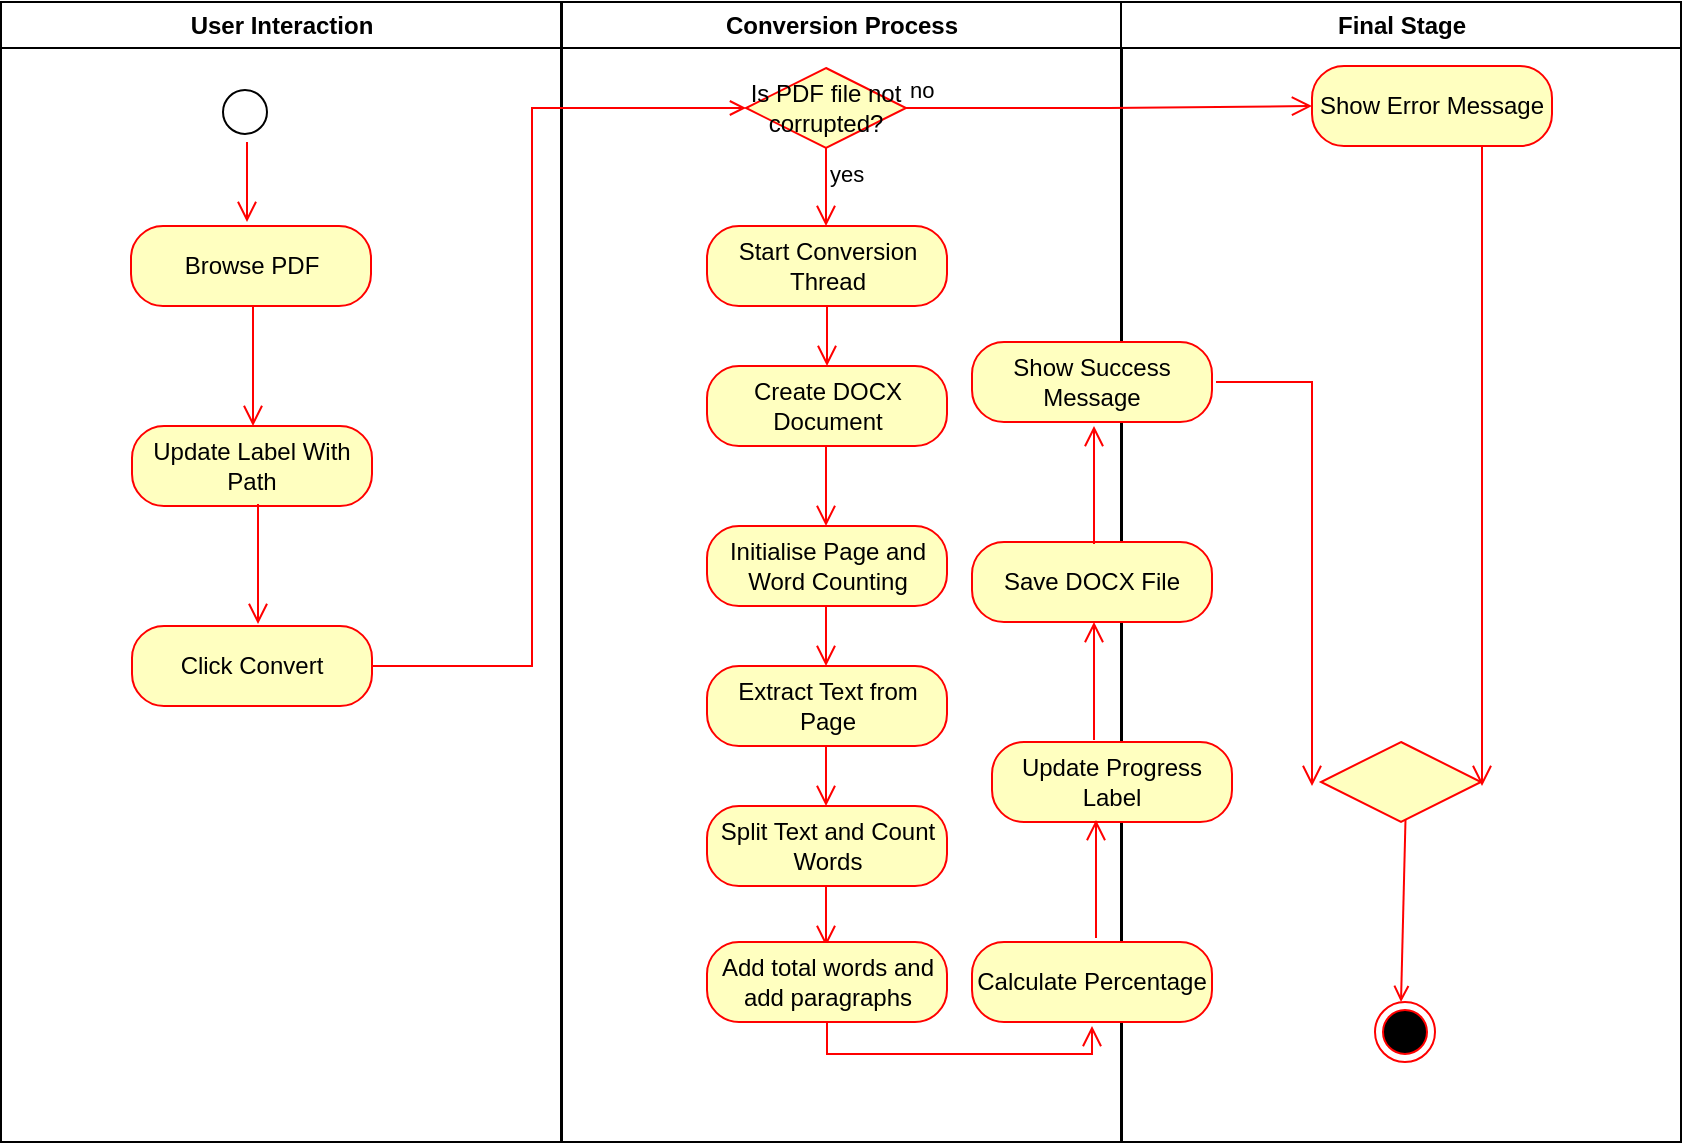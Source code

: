 <mxfile version="28.2.3">
  <diagram name="Page-1" id="e7e014a7-5840-1c2e-5031-d8a46d1fe8dd">
    <mxGraphModel dx="1426" dy="807" grid="1" gridSize="10" guides="1" tooltips="1" connect="1" arrows="1" fold="1" page="1" pageScale="1" pageWidth="1169" pageHeight="826" background="none" math="0" shadow="0">
      <root>
        <mxCell id="0" />
        <mxCell id="1" parent="0" />
        <mxCell id="2" value="User Interaction" style="swimlane;whiteSpace=wrap" parent="1" vertex="1">
          <mxGeometry x="164.5" y="128" width="280" height="570" as="geometry" />
        </mxCell>
        <mxCell id="5" value="" style="ellipse;shape=startState;" parent="2" vertex="1">
          <mxGeometry x="107" y="40" width="30" height="30" as="geometry" />
        </mxCell>
        <mxCell id="6" value="" style="edgeStyle=elbowEdgeStyle;elbow=horizontal;verticalAlign=bottom;endArrow=open;endSize=8;strokeColor=#FF0000;endFill=1;rounded=0" parent="2" edge="1">
          <mxGeometry x="100" y="40" as="geometry">
            <mxPoint x="123.214" y="110" as="targetPoint" />
            <mxPoint x="123" y="70" as="sourcePoint" />
          </mxGeometry>
        </mxCell>
        <mxCell id="4QGQxfE6jQdOyRP4CFob-43" value="Browse PDF" style="rounded=1;whiteSpace=wrap;html=1;arcSize=40;fontColor=#000000;fillColor=#ffffc0;strokeColor=#ff0000;" parent="2" vertex="1">
          <mxGeometry x="65" y="112" width="120" height="40" as="geometry" />
        </mxCell>
        <mxCell id="4QGQxfE6jQdOyRP4CFob-44" value="" style="edgeStyle=orthogonalEdgeStyle;html=1;verticalAlign=bottom;endArrow=open;endSize=8;strokeColor=#ff0000;rounded=0;" parent="2" edge="1">
          <mxGeometry relative="1" as="geometry">
            <mxPoint x="126" y="212" as="targetPoint" />
            <mxPoint x="126.0" y="152" as="sourcePoint" />
          </mxGeometry>
        </mxCell>
        <mxCell id="4QGQxfE6jQdOyRP4CFob-49" value="Update Label With Path" style="rounded=1;whiteSpace=wrap;html=1;arcSize=40;fontColor=#000000;fillColor=#ffffc0;strokeColor=#ff0000;" parent="2" vertex="1">
          <mxGeometry x="65.5" y="212" width="120" height="40" as="geometry" />
        </mxCell>
        <mxCell id="4QGQxfE6jQdOyRP4CFob-56" value="Click Convert" style="rounded=1;whiteSpace=wrap;html=1;arcSize=40;fontColor=#000000;fillColor=#ffffc0;strokeColor=#ff0000;" parent="2" vertex="1">
          <mxGeometry x="65.5" y="312" width="120" height="40" as="geometry" />
        </mxCell>
        <mxCell id="3" value="Conversion Process" style="swimlane;whiteSpace=wrap" parent="1" vertex="1">
          <mxGeometry x="445" y="128" width="280" height="570" as="geometry" />
        </mxCell>
        <mxCell id="4QGQxfE6jQdOyRP4CFob-65" value="Start Conversion Thread" style="rounded=1;whiteSpace=wrap;html=1;arcSize=40;fontColor=#000000;fillColor=#ffffc0;strokeColor=#ff0000;" parent="3" vertex="1">
          <mxGeometry x="72.5" y="112" width="120" height="40" as="geometry" />
        </mxCell>
        <mxCell id="4QGQxfE6jQdOyRP4CFob-66" value="" style="edgeStyle=orthogonalEdgeStyle;html=1;verticalAlign=bottom;endArrow=open;endSize=8;strokeColor=#ff0000;rounded=0;" parent="3" source="4QGQxfE6jQdOyRP4CFob-65" edge="1">
          <mxGeometry relative="1" as="geometry">
            <mxPoint x="132.5" y="182" as="targetPoint" />
          </mxGeometry>
        </mxCell>
        <mxCell id="4QGQxfE6jQdOyRP4CFob-69" value="Create DOCX Document" style="rounded=1;whiteSpace=wrap;html=1;arcSize=40;fontColor=#000000;fillColor=#ffffc0;strokeColor=#ff0000;" parent="3" vertex="1">
          <mxGeometry x="72.5" y="182" width="120" height="40" as="geometry" />
        </mxCell>
        <mxCell id="4QGQxfE6jQdOyRP4CFob-70" value="" style="edgeStyle=orthogonalEdgeStyle;html=1;verticalAlign=bottom;endArrow=open;endSize=8;strokeColor=#ff0000;rounded=0;" parent="3" source="4QGQxfE6jQdOyRP4CFob-69" edge="1">
          <mxGeometry relative="1" as="geometry">
            <mxPoint x="132" y="262" as="targetPoint" />
          </mxGeometry>
        </mxCell>
        <mxCell id="4QGQxfE6jQdOyRP4CFob-71" value="Initialise Page and Word Counting" style="rounded=1;whiteSpace=wrap;html=1;arcSize=40;fontColor=#000000;fillColor=#ffffc0;strokeColor=#ff0000;" parent="3" vertex="1">
          <mxGeometry x="72.5" y="262" width="120" height="40" as="geometry" />
        </mxCell>
        <mxCell id="4QGQxfE6jQdOyRP4CFob-72" value="" style="edgeStyle=orthogonalEdgeStyle;html=1;verticalAlign=bottom;endArrow=open;endSize=8;strokeColor=#ff0000;rounded=0;" parent="3" source="4QGQxfE6jQdOyRP4CFob-71" edge="1">
          <mxGeometry relative="1" as="geometry">
            <mxPoint x="132" y="332" as="targetPoint" />
          </mxGeometry>
        </mxCell>
        <mxCell id="4QGQxfE6jQdOyRP4CFob-74" value="Extract Text from Page" style="rounded=1;whiteSpace=wrap;html=1;arcSize=40;fontColor=#000000;fillColor=#ffffc0;strokeColor=#ff0000;" parent="3" vertex="1">
          <mxGeometry x="72.5" y="332" width="120" height="40" as="geometry" />
        </mxCell>
        <mxCell id="4QGQxfE6jQdOyRP4CFob-75" value="" style="edgeStyle=orthogonalEdgeStyle;html=1;verticalAlign=bottom;endArrow=open;endSize=8;strokeColor=#ff0000;rounded=0;" parent="3" source="4QGQxfE6jQdOyRP4CFob-74" edge="1">
          <mxGeometry relative="1" as="geometry">
            <mxPoint x="132" y="402" as="targetPoint" />
          </mxGeometry>
        </mxCell>
        <mxCell id="4QGQxfE6jQdOyRP4CFob-77" value="Split Text and Count Words" style="rounded=1;whiteSpace=wrap;html=1;arcSize=40;fontColor=#000000;fillColor=#ffffc0;strokeColor=#ff0000;" parent="3" vertex="1">
          <mxGeometry x="72.5" y="402" width="120" height="40" as="geometry" />
        </mxCell>
        <mxCell id="4QGQxfE6jQdOyRP4CFob-78" value="" style="edgeStyle=orthogonalEdgeStyle;html=1;verticalAlign=bottom;endArrow=open;endSize=8;strokeColor=#ff0000;rounded=0;" parent="3" source="4QGQxfE6jQdOyRP4CFob-77" edge="1">
          <mxGeometry relative="1" as="geometry">
            <mxPoint x="132" y="472" as="targetPoint" />
          </mxGeometry>
        </mxCell>
        <mxCell id="4QGQxfE6jQdOyRP4CFob-79" value="Add total words and add paragraphs" style="rounded=1;whiteSpace=wrap;html=1;arcSize=40;fontColor=#000000;fillColor=#ffffc0;strokeColor=#ff0000;" parent="3" vertex="1">
          <mxGeometry x="72.5" y="470" width="120" height="40" as="geometry" />
        </mxCell>
        <mxCell id="4QGQxfE6jQdOyRP4CFob-80" value="" style="edgeStyle=orthogonalEdgeStyle;html=1;verticalAlign=bottom;endArrow=open;endSize=8;strokeColor=#ff0000;rounded=0;" parent="3" edge="1">
          <mxGeometry relative="1" as="geometry">
            <mxPoint x="265" y="512" as="targetPoint" />
            <mxPoint x="132.5" y="510" as="sourcePoint" />
            <Array as="points">
              <mxPoint x="133" y="526" />
            </Array>
          </mxGeometry>
        </mxCell>
        <mxCell id="4" value="Final Stage" style="swimlane;whiteSpace=wrap;" parent="1" vertex="1">
          <mxGeometry x="724.5" y="128" width="280" height="570" as="geometry">
            <mxRectangle x="724.5" y="128" width="90" height="30" as="alternateBounds" />
          </mxGeometry>
        </mxCell>
        <mxCell id="38" value="" style="ellipse;shape=endState;fillColor=#000000;strokeColor=#ff0000" parent="4" vertex="1">
          <mxGeometry x="127" y="500" width="30" height="30" as="geometry" />
        </mxCell>
        <mxCell id="39" value="" style="endArrow=open;strokeColor=#FF0000;endFill=1;rounded=0;exitX=0.529;exitY=0.9;exitDx=0;exitDy=0;exitPerimeter=0;" parent="4" source="4QGQxfE6jQdOyRP4CFob-95" edge="1">
          <mxGeometry relative="1" as="geometry">
            <mxPoint x="140.5" y="412" as="sourcePoint" />
            <mxPoint x="140" y="500" as="targetPoint" />
          </mxGeometry>
        </mxCell>
        <mxCell id="4QGQxfE6jQdOyRP4CFob-67" value="Show Error Message" style="rounded=1;whiteSpace=wrap;html=1;arcSize=40;fontColor=#000000;fillColor=#ffffc0;strokeColor=#ff0000;" parent="4" vertex="1">
          <mxGeometry x="95.5" y="32" width="120" height="40" as="geometry" />
        </mxCell>
        <mxCell id="4QGQxfE6jQdOyRP4CFob-68" value="" style="edgeStyle=orthogonalEdgeStyle;html=1;verticalAlign=bottom;endArrow=open;endSize=8;strokeColor=#ff0000;rounded=0;" parent="4" edge="1">
          <mxGeometry relative="1" as="geometry">
            <mxPoint x="180.5" y="392" as="targetPoint" />
            <mxPoint x="180.5" y="72" as="sourcePoint" />
          </mxGeometry>
        </mxCell>
        <mxCell id="4QGQxfE6jQdOyRP4CFob-81" value="Calculate Percentage" style="rounded=1;whiteSpace=wrap;html=1;arcSize=40;fontColor=#000000;fillColor=#ffffc0;strokeColor=#ff0000;" parent="4" vertex="1">
          <mxGeometry x="-74.5" y="470" width="120" height="40" as="geometry" />
        </mxCell>
        <mxCell id="4QGQxfE6jQdOyRP4CFob-83" value="Update Progress Label" style="rounded=1;whiteSpace=wrap;html=1;arcSize=40;fontColor=#000000;fillColor=#ffffc0;strokeColor=#ff0000;" parent="4" vertex="1">
          <mxGeometry x="-64.5" y="370" width="120" height="40" as="geometry" />
        </mxCell>
        <mxCell id="4QGQxfE6jQdOyRP4CFob-88" value="Save DOCX File" style="rounded=1;whiteSpace=wrap;html=1;arcSize=40;fontColor=#000000;fillColor=#ffffc0;strokeColor=#ff0000;" parent="4" vertex="1">
          <mxGeometry x="-74.5" y="270" width="120" height="40" as="geometry" />
        </mxCell>
        <mxCell id="4QGQxfE6jQdOyRP4CFob-91" value="Show Success Message" style="rounded=1;whiteSpace=wrap;html=1;arcSize=40;fontColor=#000000;fillColor=#ffffc0;strokeColor=#ff0000;" parent="4" vertex="1">
          <mxGeometry x="-74.5" y="170" width="120" height="40" as="geometry" />
        </mxCell>
        <mxCell id="4QGQxfE6jQdOyRP4CFob-95" value="" style="rhombus;fillColor=#ffffc0;strokeColor=#ff0000;" parent="4" vertex="1">
          <mxGeometry x="100" y="370" width="80" height="40" as="geometry" />
        </mxCell>
        <mxCell id="4QGQxfE6jQdOyRP4CFob-55" value="" style="edgeStyle=orthogonalEdgeStyle;html=1;verticalAlign=bottom;endArrow=open;endSize=8;strokeColor=#ff0000;rounded=0;" parent="1" edge="1">
          <mxGeometry relative="1" as="geometry">
            <mxPoint x="293" y="439" as="targetPoint" />
            <mxPoint x="293" y="379" as="sourcePoint" />
            <Array as="points">
              <mxPoint x="293" y="399" />
              <mxPoint x="293" y="399" />
            </Array>
          </mxGeometry>
        </mxCell>
        <mxCell id="4QGQxfE6jQdOyRP4CFob-62" value="Is PDF file not corrupted?" style="rhombus;whiteSpace=wrap;html=1;fontColor=#000000;fillColor=#ffffc0;strokeColor=#ff0000;" parent="1" vertex="1">
          <mxGeometry x="537" y="161" width="80" height="40" as="geometry" />
        </mxCell>
        <mxCell id="4QGQxfE6jQdOyRP4CFob-63" value="no" style="edgeStyle=orthogonalEdgeStyle;html=1;align=left;verticalAlign=bottom;endArrow=open;endSize=8;strokeColor=#ff0000;rounded=0;" parent="1" source="4QGQxfE6jQdOyRP4CFob-62" edge="1">
          <mxGeometry x="-1" relative="1" as="geometry">
            <mxPoint x="820" y="180" as="targetPoint" />
          </mxGeometry>
        </mxCell>
        <mxCell id="4QGQxfE6jQdOyRP4CFob-64" value="yes" style="edgeStyle=orthogonalEdgeStyle;html=1;align=left;verticalAlign=top;endArrow=open;endSize=8;strokeColor=#ff0000;rounded=0;" parent="1" source="4QGQxfE6jQdOyRP4CFob-62" edge="1">
          <mxGeometry x="-1" relative="1" as="geometry">
            <mxPoint x="577" y="240" as="targetPoint" />
          </mxGeometry>
        </mxCell>
        <mxCell id="4QGQxfE6jQdOyRP4CFob-85" value="" style="edgeStyle=orthogonalEdgeStyle;html=1;verticalAlign=bottom;endArrow=open;endSize=8;strokeColor=#ff0000;rounded=0;" parent="1" edge="1">
          <mxGeometry relative="1" as="geometry">
            <mxPoint x="712" y="537" as="targetPoint" />
            <mxPoint x="712" y="596" as="sourcePoint" />
            <Array as="points">
              <mxPoint x="712" y="547" />
              <mxPoint x="712" y="547" />
            </Array>
          </mxGeometry>
        </mxCell>
        <mxCell id="4QGQxfE6jQdOyRP4CFob-86" value="" style="edgeStyle=orthogonalEdgeStyle;html=1;verticalAlign=bottom;endArrow=open;strokeColor=#ff0000;rounded=0;entryX=0;entryY=0.5;entryDx=0;entryDy=0;exitX=1;exitY=0.5;exitDx=0;exitDy=0;" parent="1" source="4QGQxfE6jQdOyRP4CFob-56" target="4QGQxfE6jQdOyRP4CFob-62" edge="1">
          <mxGeometry relative="1" as="geometry">
            <mxPoint x="480" y="180" as="targetPoint" />
            <mxPoint x="375" y="653" as="sourcePoint" />
            <Array as="points">
              <mxPoint x="430" y="460" />
              <mxPoint x="430" y="181" />
            </Array>
          </mxGeometry>
        </mxCell>
        <mxCell id="4QGQxfE6jQdOyRP4CFob-90" value="" style="edgeStyle=orthogonalEdgeStyle;html=1;verticalAlign=bottom;endArrow=open;endSize=8;strokeColor=#ff0000;rounded=0;" parent="1" edge="1">
          <mxGeometry relative="1" as="geometry">
            <mxPoint x="711" y="438" as="targetPoint" />
            <mxPoint x="711" y="497" as="sourcePoint" />
            <Array as="points">
              <mxPoint x="711" y="448" />
              <mxPoint x="711" y="448" />
            </Array>
          </mxGeometry>
        </mxCell>
        <mxCell id="4QGQxfE6jQdOyRP4CFob-93" value="" style="edgeStyle=orthogonalEdgeStyle;html=1;verticalAlign=bottom;endArrow=open;endSize=8;strokeColor=#ff0000;rounded=0;" parent="1" edge="1">
          <mxGeometry relative="1" as="geometry">
            <mxPoint x="711" y="340" as="targetPoint" />
            <mxPoint x="711" y="399" as="sourcePoint" />
            <Array as="points">
              <mxPoint x="711" y="350" />
              <mxPoint x="711" y="350" />
            </Array>
          </mxGeometry>
        </mxCell>
        <mxCell id="4QGQxfE6jQdOyRP4CFob-94" value="" style="edgeStyle=orthogonalEdgeStyle;html=1;align=left;verticalAlign=bottom;endArrow=open;endSize=8;strokeColor=#ff0000;rounded=0;" parent="1" edge="1">
          <mxGeometry x="-1" relative="1" as="geometry">
            <mxPoint x="820" y="520" as="targetPoint" />
            <mxPoint x="772" y="318" as="sourcePoint" />
            <Array as="points">
              <mxPoint x="820" y="318" />
            </Array>
          </mxGeometry>
        </mxCell>
      </root>
    </mxGraphModel>
  </diagram>
</mxfile>
